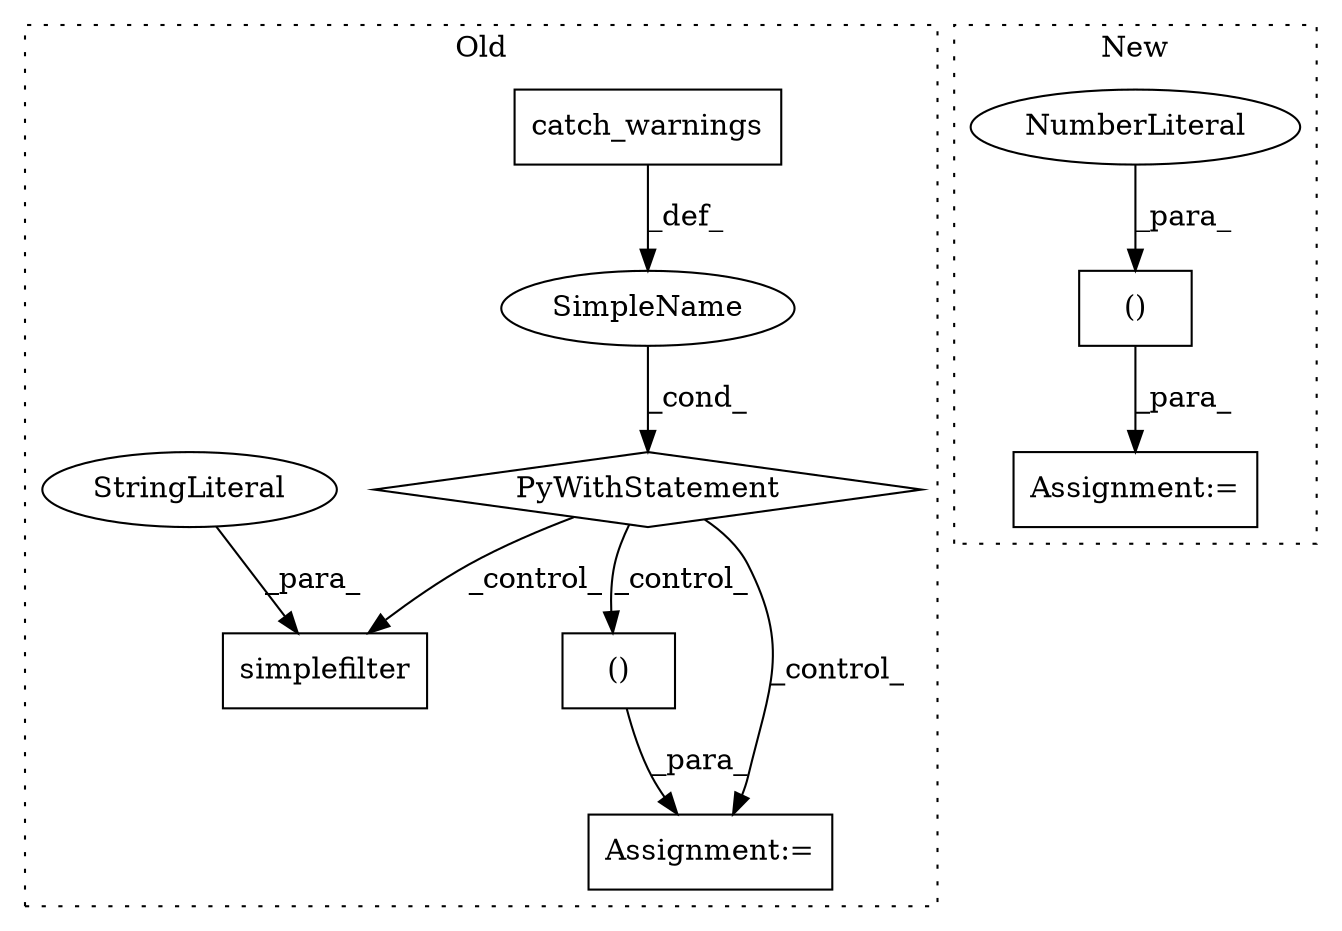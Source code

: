 digraph G {
subgraph cluster0 {
1 [label="catch_warnings" a="32" s="124763" l="16" shape="box"];
3 [label="PyWithStatement" a="104" s="124744,124779" l="10,2" shape="diamond"];
4 [label="Assignment:=" a="7" s="124851" l="8" shape="box"];
5 [label="SimpleName" a="42" s="" l="" shape="ellipse"];
6 [label="simplefilter" a="32" s="124798,124838" l="13,1" shape="box"];
7 [label="StringLiteral" a="45" s="124811" l="8" shape="ellipse"];
8 [label="()" a="106" s="124859" l="106" shape="box"];
label = "Old";
style="dotted";
}
subgraph cluster1 {
2 [label="()" a="106" s="124757" l="17" shape="box"];
9 [label="Assignment:=" a="7" s="124750" l="7" shape="box"];
10 [label="NumberLiteral" a="34" s="124757" l="1" shape="ellipse"];
label = "New";
style="dotted";
}
1 -> 5 [label="_def_"];
2 -> 9 [label="_para_"];
3 -> 6 [label="_control_"];
3 -> 4 [label="_control_"];
3 -> 8 [label="_control_"];
5 -> 3 [label="_cond_"];
7 -> 6 [label="_para_"];
8 -> 4 [label="_para_"];
10 -> 2 [label="_para_"];
}